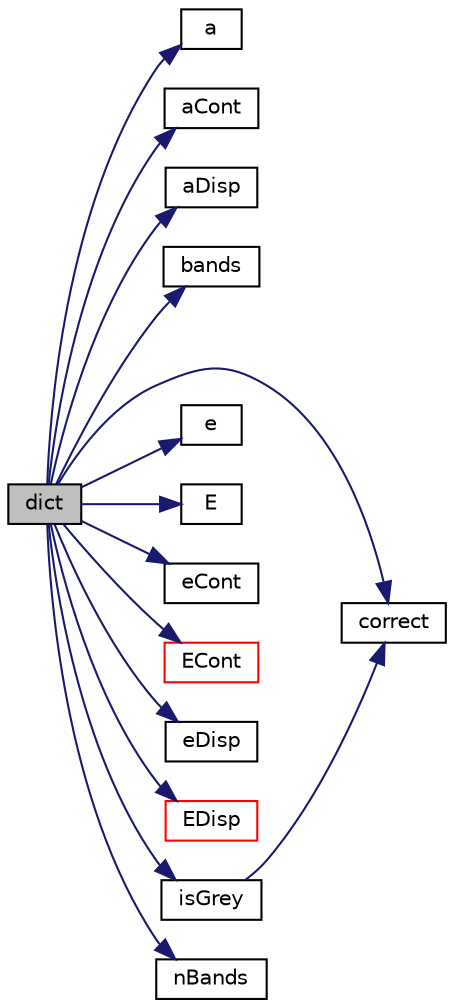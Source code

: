 digraph "dict"
{
  bgcolor="transparent";
  edge [fontname="Helvetica",fontsize="10",labelfontname="Helvetica",labelfontsize="10"];
  node [fontname="Helvetica",fontsize="10",shape=record];
  rankdir="LR";
  Node1 [label="dict",height=0.2,width=0.4,color="black", fillcolor="grey75", style="filled", fontcolor="black"];
  Node1 -> Node2 [color="midnightblue",fontsize="10",style="solid",fontname="Helvetica"];
  Node2 [label="a",height=0.2,width=0.4,color="black",URL="$a00011.html#ab89649e473c482beb57af109bcc2bc78",tooltip="Absorption coefficient (net) "];
  Node1 -> Node3 [color="midnightblue",fontsize="10",style="solid",fontname="Helvetica"];
  Node3 [label="aCont",height=0.2,width=0.4,color="black",URL="$a00011.html#af4de464063d75d4bd1f19f7e7b535ff1",tooltip="Absorption coefficient for continuous phase. "];
  Node1 -> Node4 [color="midnightblue",fontsize="10",style="solid",fontname="Helvetica"];
  Node4 [label="aDisp",height=0.2,width=0.4,color="black",URL="$a00011.html#a7c393cd0e4ebdc602cc32d01a66e9be0",tooltip="Absorption coefficient for dispersed phase. "];
  Node1 -> Node5 [color="midnightblue",fontsize="10",style="solid",fontname="Helvetica"];
  Node5 [label="bands",height=0.2,width=0.4,color="black",URL="$a00011.html#acc027c3700084b186cb43ac23eed35ff",tooltip="Const access to the bands - defaults to Vector2D::one for grey. "];
  Node1 -> Node6 [color="midnightblue",fontsize="10",style="solid",fontname="Helvetica"];
  Node6 [label="correct",height=0.2,width=0.4,color="black",URL="$a00011.html#ac12f1367ab30f8f7fc1395fda5d5174f",tooltip="Correct absorption coefficients. "];
  Node1 -> Node7 [color="midnightblue",fontsize="10",style="solid",fontname="Helvetica"];
  Node7 [label="e",height=0.2,width=0.4,color="black",URL="$a00011.html#ae72d4e11aaf793d6b57c137cc033eb01",tooltip="Emission coefficient (net) "];
  Node1 -> Node8 [color="midnightblue",fontsize="10",style="solid",fontname="Helvetica"];
  Node8 [label="E",height=0.2,width=0.4,color="black",URL="$a00011.html#a0df95a1f601988d61dff5a5564b44ba4",tooltip="Emission contribution (net) "];
  Node1 -> Node9 [color="midnightblue",fontsize="10",style="solid",fontname="Helvetica"];
  Node9 [label="eCont",height=0.2,width=0.4,color="black",URL="$a00011.html#a92257769e19fd632c1660eb9b5d6775c",tooltip="Return emission coefficient for continuous phase. "];
  Node1 -> Node10 [color="midnightblue",fontsize="10",style="solid",fontname="Helvetica"];
  Node10 [label="ECont",height=0.2,width=0.4,color="red",URL="$a00011.html#ab8a99040f55b8172e38cbb31508553c7",tooltip="Emission contribution for continuous phase. "];
  Node1 -> Node11 [color="midnightblue",fontsize="10",style="solid",fontname="Helvetica"];
  Node11 [label="eDisp",height=0.2,width=0.4,color="black",URL="$a00011.html#a6e1ca34d725b1085382cb4a8fdc4ed29",tooltip="Return emission coefficient for dispersed phase. "];
  Node1 -> Node12 [color="midnightblue",fontsize="10",style="solid",fontname="Helvetica"];
  Node12 [label="EDisp",height=0.2,width=0.4,color="red",URL="$a00011.html#a6b8327029e9273160fdd782eade165c6",tooltip="Emission contribution for dispersed phase. "];
  Node1 -> Node13 [color="midnightblue",fontsize="10",style="solid",fontname="Helvetica"];
  Node13 [label="isGrey",height=0.2,width=0.4,color="black",URL="$a00011.html#a985fd041d57e92f880d6bff135b8f46c",tooltip="Flag for whether the absorption/emission is for a grey gas. "];
  Node13 -> Node6 [color="midnightblue",fontsize="10",style="solid",fontname="Helvetica"];
  Node1 -> Node14 [color="midnightblue",fontsize="10",style="solid",fontname="Helvetica"];
  Node14 [label="nBands",height=0.2,width=0.4,color="black",URL="$a00011.html#a3082fb5735f6c9116847d0dcd10fe8a4",tooltip="Const access to the number of bands - defaults to 1 for grey. "];
}
